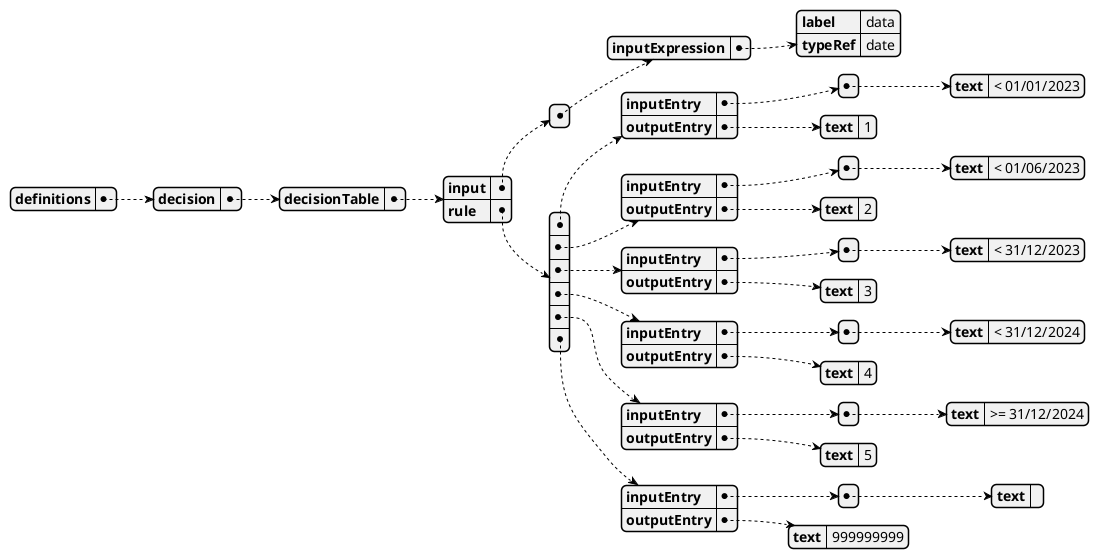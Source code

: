 @startjson
{
    "definitions": {
        "decision": {
            "decisionTable": {
                "input": [
                    {
                        "inputExpression": {
                            "label": "data",
                            "typeRef": "date"
                        }
                    }
                ],
                "rule": [
                    {
                        "inputEntry": [
                            {
                                "text": "< 01/01/2023"
                            }
                        ],
                        "outputEntry": {
                            "text": "1"
                        }
                    },
                    {
                        "inputEntry": [
                            {
                                "text": "< 01/06/2023"
                            }
                        ],
                        "outputEntry": {
                            "text": "2"
                        }
                    },
                    {
                        "inputEntry": [
                            {
                                "text": "< 31/12/2023"
                            }
                        ],
                        "outputEntry": {
                            "text": "3"
                        }
                    },
                    {
                        "inputEntry": [
                            {
                                "text": "< 31/12/2024"
                            }
                        ],
                        "outputEntry": {
                            "text": "4"
                        }
                    },
                    {
                        "inputEntry": [
                            {
                                "text": ">= 31/12/2024"
                            }
                        ],
                        "outputEntry": {
                            "text": "5"
                        }
                    },
                    {
                        "inputEntry": [
                            {
                                "text": ""
                            }
                        ],
                        "outputEntry": {
                            "text": "999999999"
                        }
                    }
                ]
            }
        }
    }
}
@endjson